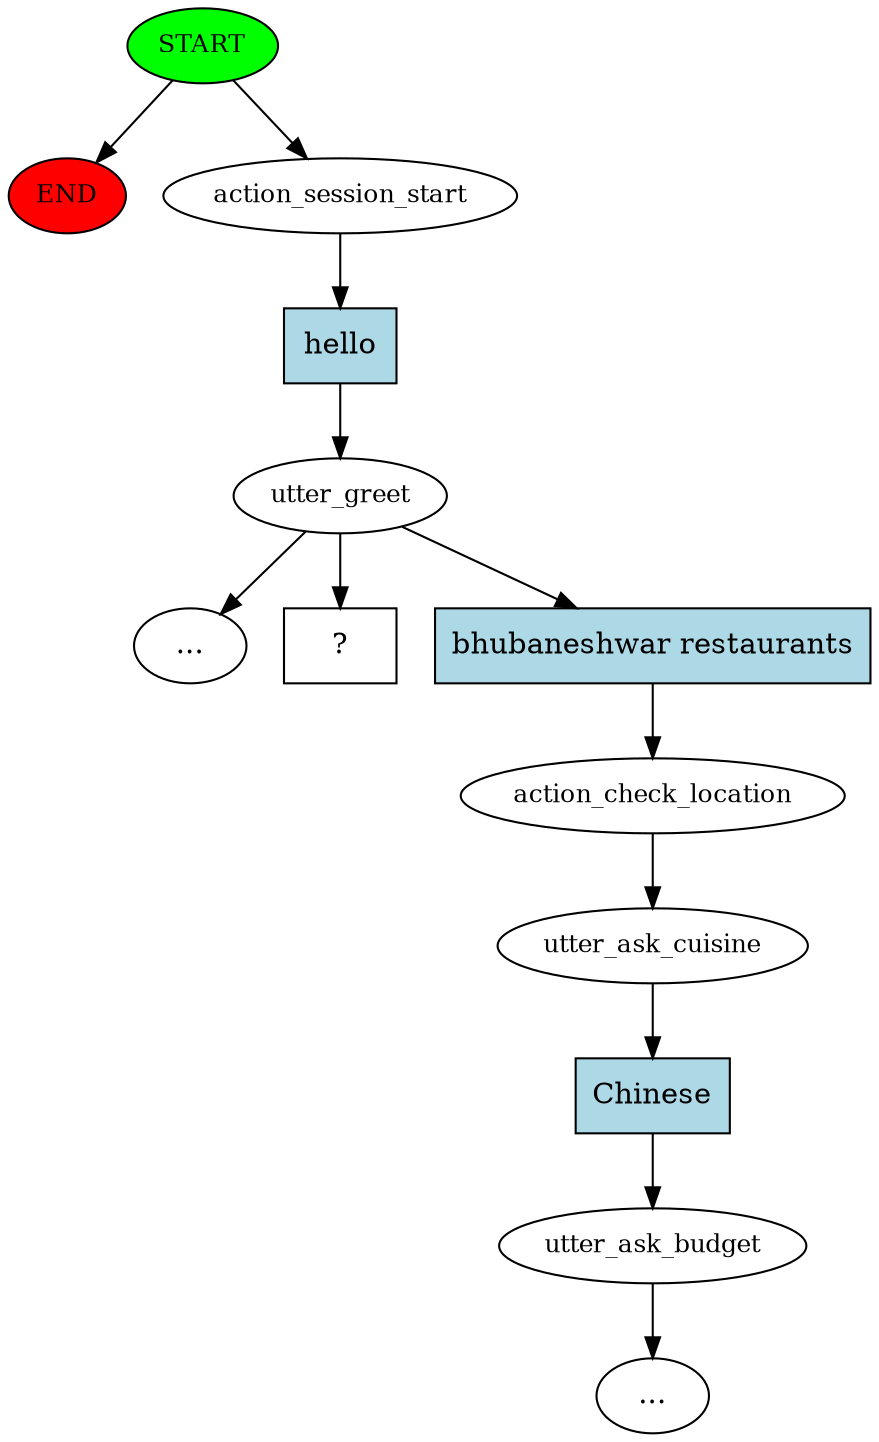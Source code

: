 digraph  {
0 [class="start active", fillcolor=green, fontsize=12, label=START, style=filled];
"-1" [class=end, fillcolor=red, fontsize=12, label=END, style=filled];
1 [class=active, fontsize=12, label=action_session_start];
2 [class=active, fontsize=12, label=utter_greet];
"-3" [class=ellipsis, label="..."];
5 [class="", fontsize=12, label=action_check_location];
6 [class="", fontsize=12, label=utter_ask_cuisine];
7 [class="", fontsize=12, label=utter_ask_budget];
"-4" [class=ellipsis, label="..."];
10 [class="intent dashed active", label="  ?  ", shape=rect];
11 [class="intent active", fillcolor=lightblue, label=hello, shape=rect, style=filled];
12 [class=intent, fillcolor=lightblue, label="bhubaneshwar restaurants", shape=rect, style=filled];
13 [class=intent, fillcolor=lightblue, label=Chinese, shape=rect, style=filled];
0 -> "-1"  [class="", key=NONE, label=""];
0 -> 1  [class=active, key=NONE, label=""];
1 -> 11  [class=active, key=0];
2 -> "-3"  [class="", key=NONE, label=""];
2 -> 10  [class=active, key=NONE, label=""];
2 -> 12  [class="", key=0];
5 -> 6  [class="", key=NONE, label=""];
6 -> 13  [class="", key=0];
7 -> "-4"  [class="", key=NONE, label=""];
11 -> 2  [class=active, key=0];
12 -> 5  [class="", key=0];
13 -> 7  [class="", key=0];
}

